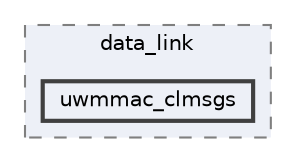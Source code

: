 digraph "uwmmac_clmsgs"
{
 // LATEX_PDF_SIZE
  bgcolor="transparent";
  edge [fontname=Helvetica,fontsize=10,labelfontname=Helvetica,labelfontsize=10];
  node [fontname=Helvetica,fontsize=10,shape=box,height=0.2,width=0.4];
  compound=true
  subgraph clusterdir_f7bea17b332b01568654fe6fe9b8c8b6 {
    graph [ bgcolor="#edf0f7", pencolor="grey50", label="data_link", fontname=Helvetica,fontsize=10 style="filled,dashed", URL="dir_f7bea17b332b01568654fe6fe9b8c8b6.html",tooltip=""]
  dir_9265cf1fdad6e9ced8dad10be3692a8f [label="uwmmac_clmsgs", fillcolor="#edf0f7", color="grey25", style="filled,bold", URL="dir_9265cf1fdad6e9ced8dad10be3692a8f.html",tooltip=""];
  }
}

